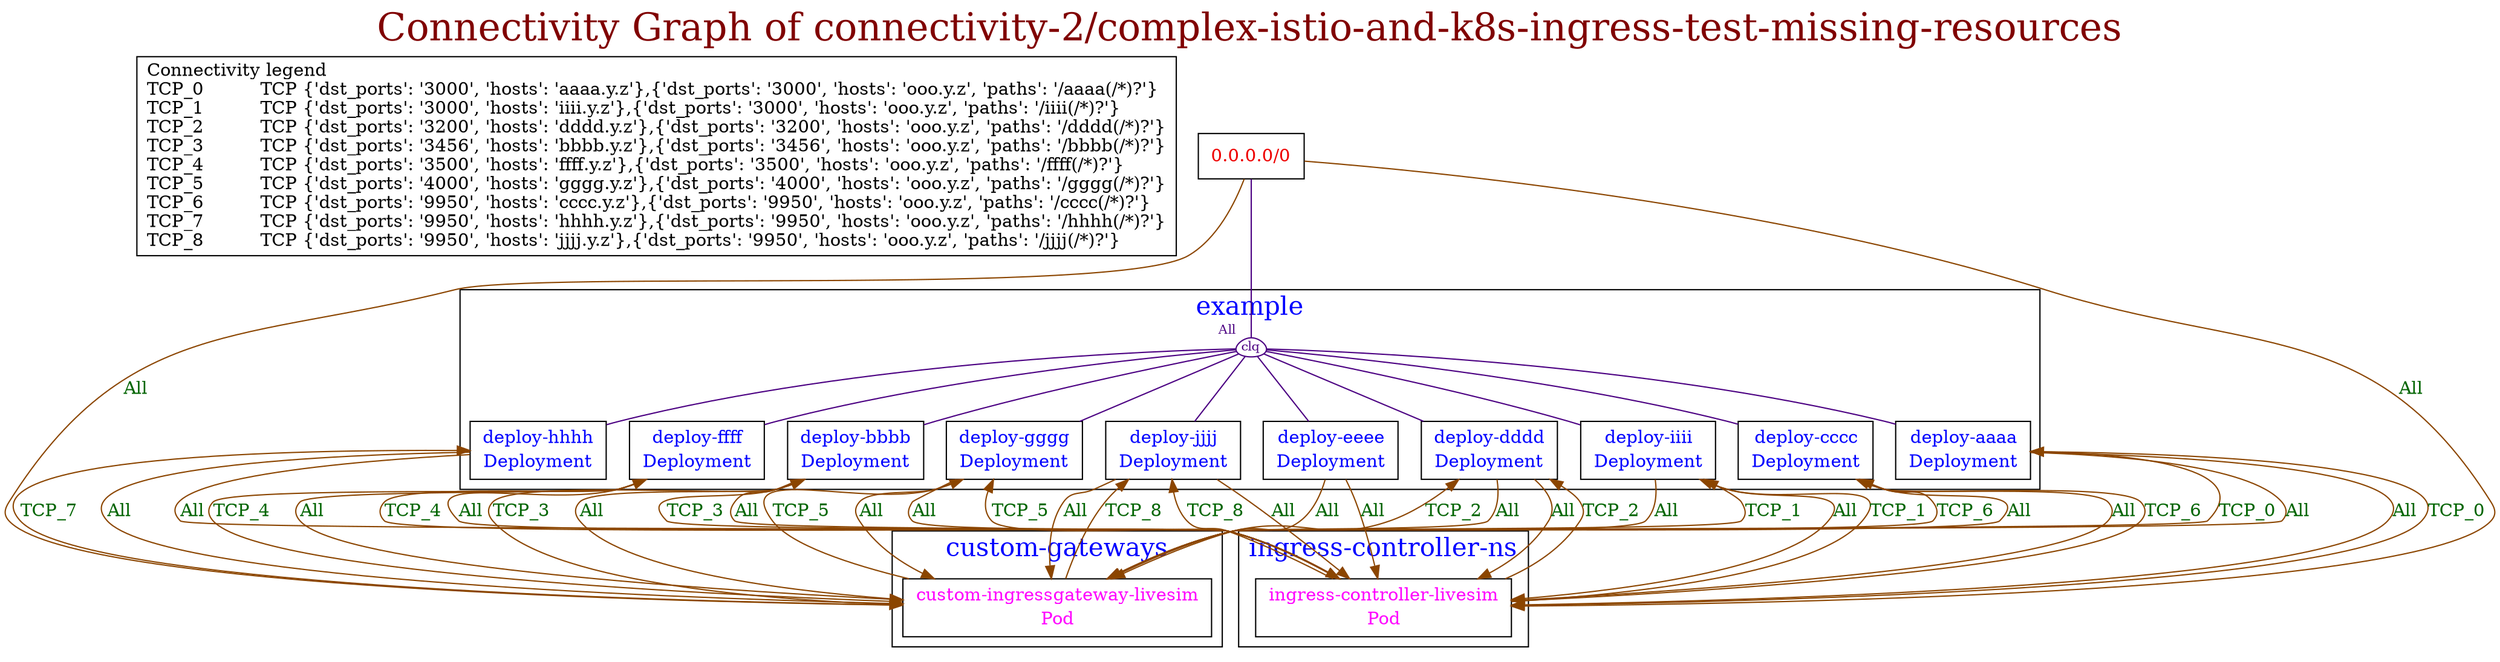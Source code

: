 // The Connectivity Graph of connectivity-2/complex-istio-and-k8s-ingress-test-missing-resources
digraph {
	label="Connectivity Graph of connectivity-2/complex-istio-and-k8s-ingress-test-missing-resources"	labelloc = "t"
	fontsize=30
	fontcolor=webmaroon
	dict_box [label="Connectivity legend\lTCP_0          TCP {'dst_ports': '3000', 'hosts': 'aaaa.y.z'},{'dst_ports': '3000', 'hosts': 'ooo.y.z', 'paths': '/aaaa(/*)?'}\lTCP_1          TCP {'dst_ports': '3000', 'hosts': 'iiii.y.z'},{'dst_ports': '3000', 'hosts': 'ooo.y.z', 'paths': '/iiii(/*)?'}\lTCP_2          TCP {'dst_ports': '3200', 'hosts': 'dddd.y.z'},{'dst_ports': '3200', 'hosts': 'ooo.y.z', 'paths': '/dddd(/*)?'}\lTCP_3          TCP {'dst_ports': '3456', 'hosts': 'bbbb.y.z'},{'dst_ports': '3456', 'hosts': 'ooo.y.z', 'paths': '/bbbb(/*)?'}\lTCP_4          TCP {'dst_ports': '3500', 'hosts': 'ffff.y.z'},{'dst_ports': '3500', 'hosts': 'ooo.y.z', 'paths': '/ffff(/*)?'}\lTCP_5          TCP {'dst_ports': '4000', 'hosts': 'gggg.y.z'},{'dst_ports': '4000', 'hosts': 'ooo.y.z', 'paths': '/gggg(/*)?'}\lTCP_6          TCP {'dst_ports': '9950', 'hosts': 'cccc.y.z'},{'dst_ports': '9950', 'hosts': 'ooo.y.z', 'paths': '/cccc(/*)?'}\lTCP_7          TCP {'dst_ports': '9950', 'hosts': 'hhhh.y.z'},{'dst_ports': '9950', 'hosts': 'ooo.y.z', 'paths': '/hhhh(/*)?'}\lTCP_8          TCP {'dst_ports': '9950', 'hosts': 'jjjj.y.z'},{'dst_ports': '9950', 'hosts': 'ooo.y.z', 'paths': '/jjjj(/*)?'}\l" shape=box]
	"0.0.0.0/0" [label=<<table border="0" cellspacing="0"><tr><td>0.0.0.0/0</td></tr></table>> shape=box fontcolor=red2]
subgraph cluster_custom_gateways_namespace{
	label="custom-gateways"
	fontsize=20
	fontcolor=blue
	"custom-gateways/custom-ingressgateway-livesim(Pod)" [label=<<table border="0" cellspacing="0"><tr><td>custom-ingressgateway-livesim</td></tr><tr><td>Pod</td></tr></table>> shape=box fontcolor=fuchsia]
}
subgraph cluster_example_namespace{
	label="example"
	fontsize=20
	fontcolor=blue
	"clique_0" [shape=egg fontcolor=indigo color=indigo width=0.2 height=0.2 label=clq fontsize=10 margin=0  xlabel="All"]
	"example/deploy-aaaa(Deployment)" [label=<<table border="0" cellspacing="0"><tr><td>deploy-aaaa</td></tr><tr><td>Deployment</td></tr></table>> shape=box fontcolor=blue]
	"example/deploy-bbbb(Deployment)" [label=<<table border="0" cellspacing="0"><tr><td>deploy-bbbb</td></tr><tr><td>Deployment</td></tr></table>> shape=box fontcolor=blue]
	"example/deploy-cccc(Deployment)" [label=<<table border="0" cellspacing="0"><tr><td>deploy-cccc</td></tr><tr><td>Deployment</td></tr></table>> shape=box fontcolor=blue]
	"example/deploy-dddd(Deployment)" [label=<<table border="0" cellspacing="0"><tr><td>deploy-dddd</td></tr><tr><td>Deployment</td></tr></table>> shape=box fontcolor=blue]
	"example/deploy-eeee(Deployment)" [label=<<table border="0" cellspacing="0"><tr><td>deploy-eeee</td></tr><tr><td>Deployment</td></tr></table>> shape=box fontcolor=blue]
	"example/deploy-ffff(Deployment)" [label=<<table border="0" cellspacing="0"><tr><td>deploy-ffff</td></tr><tr><td>Deployment</td></tr></table>> shape=box fontcolor=blue]
	"example/deploy-gggg(Deployment)" [label=<<table border="0" cellspacing="0"><tr><td>deploy-gggg</td></tr><tr><td>Deployment</td></tr></table>> shape=box fontcolor=blue]
	"example/deploy-hhhh(Deployment)" [label=<<table border="0" cellspacing="0"><tr><td>deploy-hhhh</td></tr><tr><td>Deployment</td></tr></table>> shape=box fontcolor=blue]
	"example/deploy-iiii(Deployment)" [label=<<table border="0" cellspacing="0"><tr><td>deploy-iiii</td></tr><tr><td>Deployment</td></tr></table>> shape=box fontcolor=blue]
	"example/deploy-jjjj(Deployment)" [label=<<table border="0" cellspacing="0"><tr><td>deploy-jjjj</td></tr><tr><td>Deployment</td></tr></table>> shape=box fontcolor=blue]
}
subgraph cluster_ingress_controller_ns_namespace{
	label="ingress-controller-ns"
	fontsize=20
	fontcolor=blue
	"ingress-controller-ns/ingress-controller-livesim(Pod)" [label=<<table border="0" cellspacing="0"><tr><td>ingress-controller-livesim</td></tr><tr><td>Pod</td></tr></table>> shape=box fontcolor=fuchsia]
}
	"0.0.0.0/0" -> "clique_0"[ color=indigo fontcolor=darkgreen dir=both arrowhead=none arrowtail=none]
	"0.0.0.0/0" -> "custom-gateways/custom-ingressgateway-livesim(Pod)"[label="All" color=darkorange4 fontcolor=darkgreen dir=both arrowhead=normal arrowtail=none]
	"0.0.0.0/0" -> "ingress-controller-ns/ingress-controller-livesim(Pod)"[label="All" color=darkorange4 fontcolor=darkgreen dir=both arrowhead=normal arrowtail=none]
	"clique_0" -> "example/deploy-aaaa(Deployment)"[ color=indigo fontcolor=darkgreen dir=both arrowhead=none arrowtail=none]
	"clique_0" -> "example/deploy-bbbb(Deployment)"[ color=indigo fontcolor=darkgreen dir=both arrowhead=none arrowtail=none]
	"clique_0" -> "example/deploy-cccc(Deployment)"[ color=indigo fontcolor=darkgreen dir=both arrowhead=none arrowtail=none]
	"clique_0" -> "example/deploy-dddd(Deployment)"[ color=indigo fontcolor=darkgreen dir=both arrowhead=none arrowtail=none]
	"clique_0" -> "example/deploy-eeee(Deployment)"[ color=indigo fontcolor=darkgreen dir=both arrowhead=none arrowtail=none]
	"clique_0" -> "example/deploy-ffff(Deployment)"[ color=indigo fontcolor=darkgreen dir=both arrowhead=none arrowtail=none]
	"clique_0" -> "example/deploy-gggg(Deployment)"[ color=indigo fontcolor=darkgreen dir=both arrowhead=none arrowtail=none]
	"clique_0" -> "example/deploy-hhhh(Deployment)"[ color=indigo fontcolor=darkgreen dir=both arrowhead=none arrowtail=none]
	"clique_0" -> "example/deploy-iiii(Deployment)"[ color=indigo fontcolor=darkgreen dir=both arrowhead=none arrowtail=none]
	"clique_0" -> "example/deploy-jjjj(Deployment)"[ color=indigo fontcolor=darkgreen dir=both arrowhead=none arrowtail=none]
	"custom-gateways/custom-ingressgateway-livesim(Pod)" -> "example/deploy-aaaa(Deployment)"[label="TCP_0" color=darkorange4 fontcolor=darkgreen dir=both arrowhead=normal arrowtail=none]
	"custom-gateways/custom-ingressgateway-livesim(Pod)" -> "example/deploy-bbbb(Deployment)"[label="TCP_3" color=darkorange4 fontcolor=darkgreen dir=both arrowhead=normal arrowtail=none]
	"custom-gateways/custom-ingressgateway-livesim(Pod)" -> "example/deploy-cccc(Deployment)"[label="TCP_6" color=darkorange4 fontcolor=darkgreen dir=both arrowhead=normal arrowtail=none]
	"custom-gateways/custom-ingressgateway-livesim(Pod)" -> "example/deploy-dddd(Deployment)"[label="TCP_2" color=darkorange4 fontcolor=darkgreen dir=both arrowhead=normal arrowtail=none]
	"custom-gateways/custom-ingressgateway-livesim(Pod)" -> "example/deploy-ffff(Deployment)"[label="TCP_4" color=darkorange4 fontcolor=darkgreen dir=both arrowhead=normal arrowtail=none]
	"custom-gateways/custom-ingressgateway-livesim(Pod)" -> "example/deploy-gggg(Deployment)"[label="TCP_5" color=darkorange4 fontcolor=darkgreen dir=both arrowhead=normal arrowtail=none]
	"custom-gateways/custom-ingressgateway-livesim(Pod)" -> "example/deploy-hhhh(Deployment)"[label="TCP_7" color=darkorange4 fontcolor=darkgreen dir=both arrowhead=normal arrowtail=none]
	"custom-gateways/custom-ingressgateway-livesim(Pod)" -> "example/deploy-iiii(Deployment)"[label="TCP_1" color=darkorange4 fontcolor=darkgreen dir=both arrowhead=normal arrowtail=none]
	"custom-gateways/custom-ingressgateway-livesim(Pod)" -> "example/deploy-jjjj(Deployment)"[label="TCP_8" color=darkorange4 fontcolor=darkgreen dir=both arrowhead=normal arrowtail=none]
	"example/deploy-aaaa(Deployment)" -> "custom-gateways/custom-ingressgateway-livesim(Pod)"[label="All" color=darkorange4 fontcolor=darkgreen dir=both arrowhead=normal arrowtail=none]
	"example/deploy-aaaa(Deployment)" -> "ingress-controller-ns/ingress-controller-livesim(Pod)"[label="All" color=darkorange4 fontcolor=darkgreen dir=both arrowhead=normal arrowtail=none]
	"example/deploy-bbbb(Deployment)" -> "custom-gateways/custom-ingressgateway-livesim(Pod)"[label="All" color=darkorange4 fontcolor=darkgreen dir=both arrowhead=normal arrowtail=none]
	"example/deploy-bbbb(Deployment)" -> "ingress-controller-ns/ingress-controller-livesim(Pod)"[label="All" color=darkorange4 fontcolor=darkgreen dir=both arrowhead=normal arrowtail=none]
	"example/deploy-cccc(Deployment)" -> "custom-gateways/custom-ingressgateway-livesim(Pod)"[label="All" color=darkorange4 fontcolor=darkgreen dir=both arrowhead=normal arrowtail=none]
	"example/deploy-cccc(Deployment)" -> "ingress-controller-ns/ingress-controller-livesim(Pod)"[label="All" color=darkorange4 fontcolor=darkgreen dir=both arrowhead=normal arrowtail=none]
	"example/deploy-dddd(Deployment)" -> "custom-gateways/custom-ingressgateway-livesim(Pod)"[label="All" color=darkorange4 fontcolor=darkgreen dir=both arrowhead=normal arrowtail=none]
	"example/deploy-dddd(Deployment)" -> "ingress-controller-ns/ingress-controller-livesim(Pod)"[label="All" color=darkorange4 fontcolor=darkgreen dir=both arrowhead=normal arrowtail=none]
	"example/deploy-eeee(Deployment)" -> "custom-gateways/custom-ingressgateway-livesim(Pod)"[label="All" color=darkorange4 fontcolor=darkgreen dir=both arrowhead=normal arrowtail=none]
	"example/deploy-eeee(Deployment)" -> "ingress-controller-ns/ingress-controller-livesim(Pod)"[label="All" color=darkorange4 fontcolor=darkgreen dir=both arrowhead=normal arrowtail=none]
	"example/deploy-ffff(Deployment)" -> "custom-gateways/custom-ingressgateway-livesim(Pod)"[label="All" color=darkorange4 fontcolor=darkgreen dir=both arrowhead=normal arrowtail=none]
	"example/deploy-ffff(Deployment)" -> "ingress-controller-ns/ingress-controller-livesim(Pod)"[label="All" color=darkorange4 fontcolor=darkgreen dir=both arrowhead=normal arrowtail=none]
	"example/deploy-gggg(Deployment)" -> "custom-gateways/custom-ingressgateway-livesim(Pod)"[label="All" color=darkorange4 fontcolor=darkgreen dir=both arrowhead=normal arrowtail=none]
	"example/deploy-gggg(Deployment)" -> "ingress-controller-ns/ingress-controller-livesim(Pod)"[label="All" color=darkorange4 fontcolor=darkgreen dir=both arrowhead=normal arrowtail=none]
	"example/deploy-hhhh(Deployment)" -> "custom-gateways/custom-ingressgateway-livesim(Pod)"[label="All" color=darkorange4 fontcolor=darkgreen dir=both arrowhead=normal arrowtail=none]
	"example/deploy-hhhh(Deployment)" -> "ingress-controller-ns/ingress-controller-livesim(Pod)"[label="All" color=darkorange4 fontcolor=darkgreen dir=both arrowhead=normal arrowtail=none]
	"example/deploy-iiii(Deployment)" -> "custom-gateways/custom-ingressgateway-livesim(Pod)"[label="All" color=darkorange4 fontcolor=darkgreen dir=both arrowhead=normal arrowtail=none]
	"example/deploy-iiii(Deployment)" -> "ingress-controller-ns/ingress-controller-livesim(Pod)"[label="All" color=darkorange4 fontcolor=darkgreen dir=both arrowhead=normal arrowtail=none]
	"example/deploy-jjjj(Deployment)" -> "custom-gateways/custom-ingressgateway-livesim(Pod)"[label="All" color=darkorange4 fontcolor=darkgreen dir=both arrowhead=normal arrowtail=none]
	"example/deploy-jjjj(Deployment)" -> "ingress-controller-ns/ingress-controller-livesim(Pod)"[label="All" color=darkorange4 fontcolor=darkgreen dir=both arrowhead=normal arrowtail=none]
	"ingress-controller-ns/ingress-controller-livesim(Pod)" -> "example/deploy-aaaa(Deployment)"[label="TCP_0" color=darkorange4 fontcolor=darkgreen dir=both arrowhead=normal arrowtail=none]
	"ingress-controller-ns/ingress-controller-livesim(Pod)" -> "example/deploy-bbbb(Deployment)"[label="TCP_3" color=darkorange4 fontcolor=darkgreen dir=both arrowhead=normal arrowtail=none]
	"ingress-controller-ns/ingress-controller-livesim(Pod)" -> "example/deploy-cccc(Deployment)"[label="TCP_6" color=darkorange4 fontcolor=darkgreen dir=both arrowhead=normal arrowtail=none]
	"ingress-controller-ns/ingress-controller-livesim(Pod)" -> "example/deploy-dddd(Deployment)"[label="TCP_2" color=darkorange4 fontcolor=darkgreen dir=both arrowhead=normal arrowtail=none]
	"ingress-controller-ns/ingress-controller-livesim(Pod)" -> "example/deploy-ffff(Deployment)"[label="TCP_4" color=darkorange4 fontcolor=darkgreen dir=both arrowhead=normal arrowtail=none]
	"ingress-controller-ns/ingress-controller-livesim(Pod)" -> "example/deploy-gggg(Deployment)"[label="TCP_5" color=darkorange4 fontcolor=darkgreen dir=both arrowhead=normal arrowtail=none]
	"ingress-controller-ns/ingress-controller-livesim(Pod)" -> "example/deploy-iiii(Deployment)"[label="TCP_1" color=darkorange4 fontcolor=darkgreen dir=both arrowhead=normal arrowtail=none]
	"ingress-controller-ns/ingress-controller-livesim(Pod)" -> "example/deploy-jjjj(Deployment)"[label="TCP_8" color=darkorange4 fontcolor=darkgreen dir=both arrowhead=normal arrowtail=none]
}
